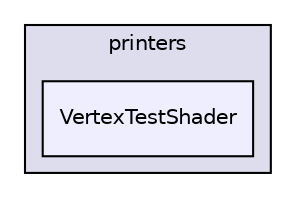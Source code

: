 digraph "shaderComp/printers/VertexTestShader" {
  compound=true
  node [ fontsize="10", fontname="Helvetica"];
  edge [ labelfontsize="10", labelfontname="Helvetica"];
  subgraph clusterdir_a47a5d8024a38fa8c6b3c4779bbadced {
    graph [ bgcolor="#ddddee", pencolor="black", label="printers" fontname="Helvetica", fontsize="10", URL="dir_a47a5d8024a38fa8c6b3c4779bbadced.html"]
  dir_fa47cf604bde57423d3eb453fb0d6dda [shape=box, label="VertexTestShader", style="filled", fillcolor="#eeeeff", pencolor="black", URL="dir_fa47cf604bde57423d3eb453fb0d6dda.html"];
  }
}
